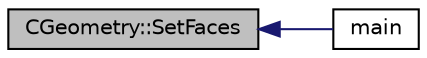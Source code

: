 digraph "CGeometry::SetFaces"
{
  edge [fontname="Helvetica",fontsize="10",labelfontname="Helvetica",labelfontsize="10"];
  node [fontname="Helvetica",fontsize="10",shape=record];
  rankdir="LR";
  Node2687 [label="CGeometry::SetFaces",height=0.2,width=0.4,color="black", fillcolor="grey75", style="filled", fontcolor="black"];
  Node2687 -> Node2688 [dir="back",color="midnightblue",fontsize="10",style="solid",fontname="Helvetica"];
  Node2688 [label="main",height=0.2,width=0.4,color="black", fillcolor="white", style="filled",URL="$_s_u2___m_s_h_8cpp.html#a0ddf1224851353fc92bfbff6f499fa97"];
}
